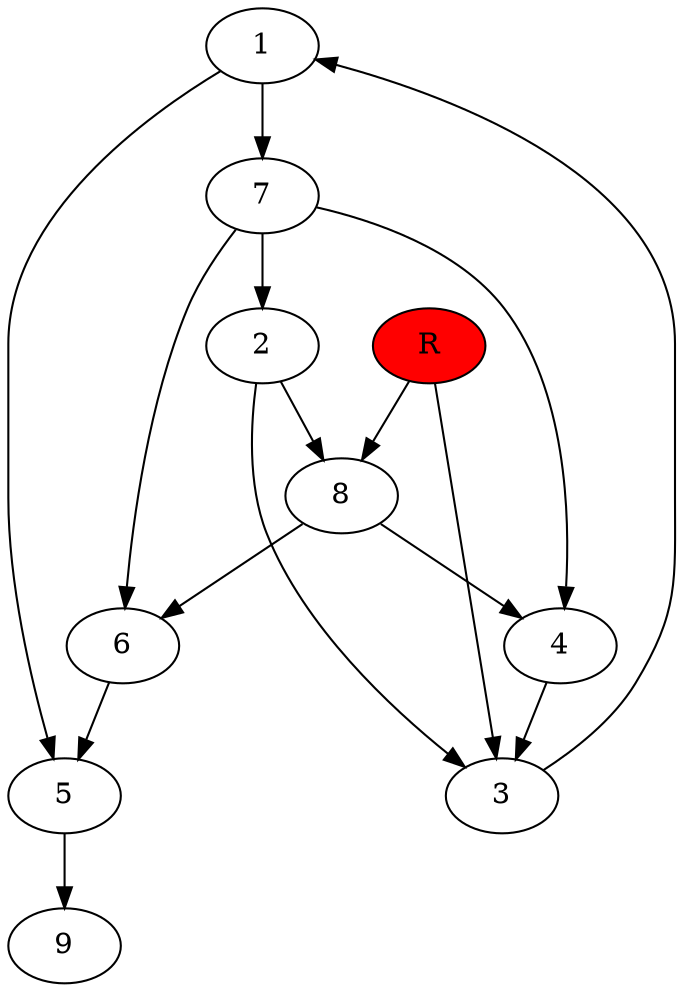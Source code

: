 digraph prb56744 {
	1
	2
	3
	4
	5
	6
	7
	8
	R [fillcolor="#ff0000" style=filled]
	1 -> 5
	1 -> 7
	2 -> 3
	2 -> 8
	3 -> 1
	4 -> 3
	5 -> 9
	6 -> 5
	7 -> 2
	7 -> 4
	7 -> 6
	8 -> 4
	8 -> 6
	R -> 3
	R -> 8
}
